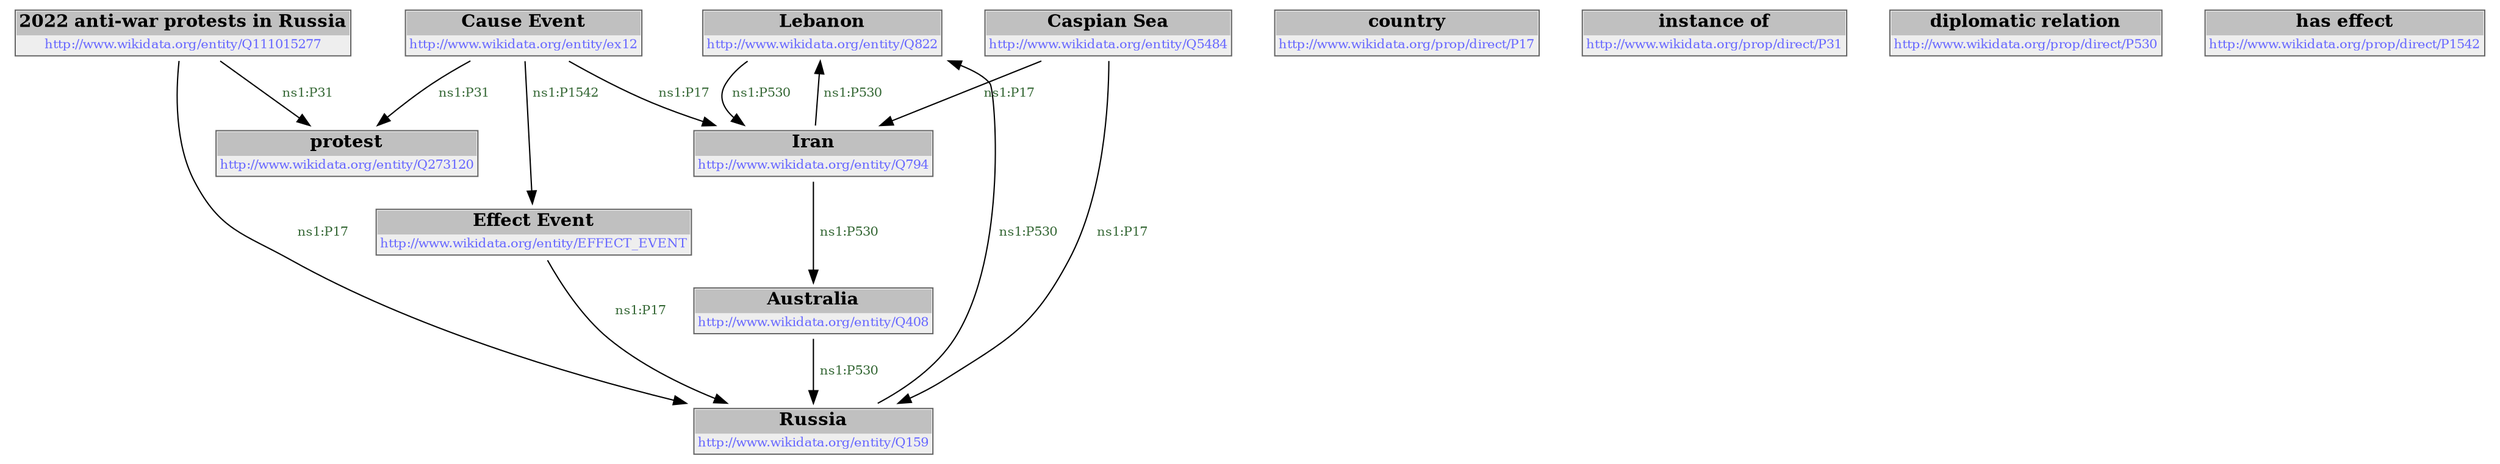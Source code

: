 digraph {
	node2 -> node3 [ color=BLACK, label=< <font point-size='10' color='#336633'>ns1:P530</font> > ] ;
	node0 -> node4 [ color=BLACK, label=< <font point-size='10' color='#336633'>ns1:P17</font> > ] ;
	node3 -> node5 [ color=BLACK, label=< <font point-size='10' color='#336633'>ns1:P530</font> > ] ;
	node6 -> node3 [ color=BLACK, label=< <font point-size='10' color='#336633'>ns1:P17</font> > ] ;
	node7 -> node3 [ color=BLACK, label=< <font point-size='10' color='#336633'>ns1:P17</font> > ] ;
	node6 -> node8 [ color=BLACK, label=< <font point-size='10' color='#336633'>ns1:P1542</font> > ] ;
	node6 -> node1 [ color=BLACK, label=< <font point-size='10' color='#336633'>ns1:P31</font> > ] ;
	node7 -> node4 [ color=BLACK, label=< <font point-size='10' color='#336633'>ns1:P17</font> > ] ;
	node0 -> node1 [ color=BLACK, label=< <font point-size='10' color='#336633'>ns1:P31</font> > ] ;
	node5 -> node4 [ color=BLACK, label=< <font point-size='10' color='#336633'>ns1:P530</font> > ] ;
	node3 -> node2 [ color=BLACK, label=< <font point-size='10' color='#336633'>ns1:P530</font> > ] ;
	node4 -> node2 [ color=BLACK, label=< <font point-size='10' color='#336633'>ns1:P530</font> > ] ;
	node8 -> node4 [ color=BLACK, label=< <font point-size='10' color='#336633'>ns1:P17</font> > ] ;
# http://www.wikidata.org/entity/Q111015277 node0
node0 [ shape=none, color=black label=< <table color='#666666' cellborder='0' cellspacing='0' border='1'><tr><td colspan='2' bgcolor='grey'><B>2022 anti-war protests in Russia</B></td></tr><tr><td href='http://www.wikidata.org/entity/Q111015277' bgcolor='#eeeeee' colspan='2'><font point-size='10' color='#6666ff'>http://www.wikidata.org/entity/Q111015277</font></td></tr></table> > ]
# http://www.wikidata.org/entity/Q273120 node1
node1 [ shape=none, color=black label=< <table color='#666666' cellborder='0' cellspacing='0' border='1'><tr><td colspan='2' bgcolor='grey'><B>protest</B></td></tr><tr><td href='http://www.wikidata.org/entity/Q273120' bgcolor='#eeeeee' colspan='2'><font point-size='10' color='#6666ff'>http://www.wikidata.org/entity/Q273120</font></td></tr></table> > ]
# http://www.wikidata.org/entity/Q822 node2
node2 [ shape=none, color=black label=< <table color='#666666' cellborder='0' cellspacing='0' border='1'><tr><td colspan='2' bgcolor='grey'><B>Lebanon</B></td></tr><tr><td href='http://www.wikidata.org/entity/Q822' bgcolor='#eeeeee' colspan='2'><font point-size='10' color='#6666ff'>http://www.wikidata.org/entity/Q822</font></td></tr></table> > ]
# http://www.wikidata.org/entity/Q794 node3
node3 [ shape=none, color=black label=< <table color='#666666' cellborder='0' cellspacing='0' border='1'><tr><td colspan='2' bgcolor='grey'><B>Iran</B></td></tr><tr><td href='http://www.wikidata.org/entity/Q794' bgcolor='#eeeeee' colspan='2'><font point-size='10' color='#6666ff'>http://www.wikidata.org/entity/Q794</font></td></tr></table> > ]
# http://www.wikidata.org/entity/Q159 node4
node4 [ shape=none, color=black label=< <table color='#666666' cellborder='0' cellspacing='0' border='1'><tr><td colspan='2' bgcolor='grey'><B>Russia</B></td></tr><tr><td href='http://www.wikidata.org/entity/Q159' bgcolor='#eeeeee' colspan='2'><font point-size='10' color='#6666ff'>http://www.wikidata.org/entity/Q159</font></td></tr></table> > ]
# http://www.wikidata.org/entity/Q408 node5
node5 [ shape=none, color=black label=< <table color='#666666' cellborder='0' cellspacing='0' border='1'><tr><td colspan='2' bgcolor='grey'><B>Australia</B></td></tr><tr><td href='http://www.wikidata.org/entity/Q408' bgcolor='#eeeeee' colspan='2'><font point-size='10' color='#6666ff'>http://www.wikidata.org/entity/Q408</font></td></tr></table> > ]
# http://www.wikidata.org/entity/ex12 node6
node6 [ shape=none, color=black label=< <table color='#666666' cellborder='0' cellspacing='0' border='1'><tr><td colspan='2' bgcolor='grey'><B>Cause Event</B></td></tr><tr><td href='http://www.wikidata.org/entity/ex12' bgcolor='#eeeeee' colspan='2'><font point-size='10' color='#6666ff'>http://www.wikidata.org/entity/ex12</font></td></tr></table> > ]
# http://www.wikidata.org/entity/Q5484 node7
node7 [ shape=none, color=black label=< <table color='#666666' cellborder='0' cellspacing='0' border='1'><tr><td colspan='2' bgcolor='grey'><B>Caspian Sea</B></td></tr><tr><td href='http://www.wikidata.org/entity/Q5484' bgcolor='#eeeeee' colspan='2'><font point-size='10' color='#6666ff'>http://www.wikidata.org/entity/Q5484</font></td></tr></table> > ]
# http://www.wikidata.org/entity/EFFECT_EVENT node8
node8 [ shape=none, color=black label=< <table color='#666666' cellborder='0' cellspacing='0' border='1'><tr><td colspan='2' bgcolor='grey'><B>Effect Event</B></td></tr><tr><td href='http://www.wikidata.org/entity/EFFECT_EVENT' bgcolor='#eeeeee' colspan='2'><font point-size='10' color='#6666ff'>http://www.wikidata.org/entity/EFFECT_EVENT</font></td></tr></table> > ]
# http://www.wikidata.org/prop/direct/P17 node9
node9 [ shape=none, color=black label=< <table color='#666666' cellborder='0' cellspacing='0' border='1'><tr><td colspan='2' bgcolor='grey'><B>country</B></td></tr><tr><td href='http://www.wikidata.org/prop/direct/P17' bgcolor='#eeeeee' colspan='2'><font point-size='10' color='#6666ff'>http://www.wikidata.org/prop/direct/P17</font></td></tr></table> > ]
# http://www.wikidata.org/prop/direct/P31 node10
node10 [ shape=none, color=black label=< <table color='#666666' cellborder='0' cellspacing='0' border='1'><tr><td colspan='2' bgcolor='grey'><B>instance of</B></td></tr><tr><td href='http://www.wikidata.org/prop/direct/P31' bgcolor='#eeeeee' colspan='2'><font point-size='10' color='#6666ff'>http://www.wikidata.org/prop/direct/P31</font></td></tr></table> > ]
# http://www.wikidata.org/prop/direct/P530 node11
node11 [ shape=none, color=black label=< <table color='#666666' cellborder='0' cellspacing='0' border='1'><tr><td colspan='2' bgcolor='grey'><B>diplomatic relation</B></td></tr><tr><td href='http://www.wikidata.org/prop/direct/P530' bgcolor='#eeeeee' colspan='2'><font point-size='10' color='#6666ff'>http://www.wikidata.org/prop/direct/P530</font></td></tr></table> > ]
# http://www.wikidata.org/prop/direct/P1542 node12
node12 [ shape=none, color=black label=< <table color='#666666' cellborder='0' cellspacing='0' border='1'><tr><td colspan='2' bgcolor='grey'><B>has effect</B></td></tr><tr><td href='http://www.wikidata.org/prop/direct/P1542' bgcolor='#eeeeee' colspan='2'><font point-size='10' color='#6666ff'>http://www.wikidata.org/prop/direct/P1542</font></td></tr></table> > ]
}